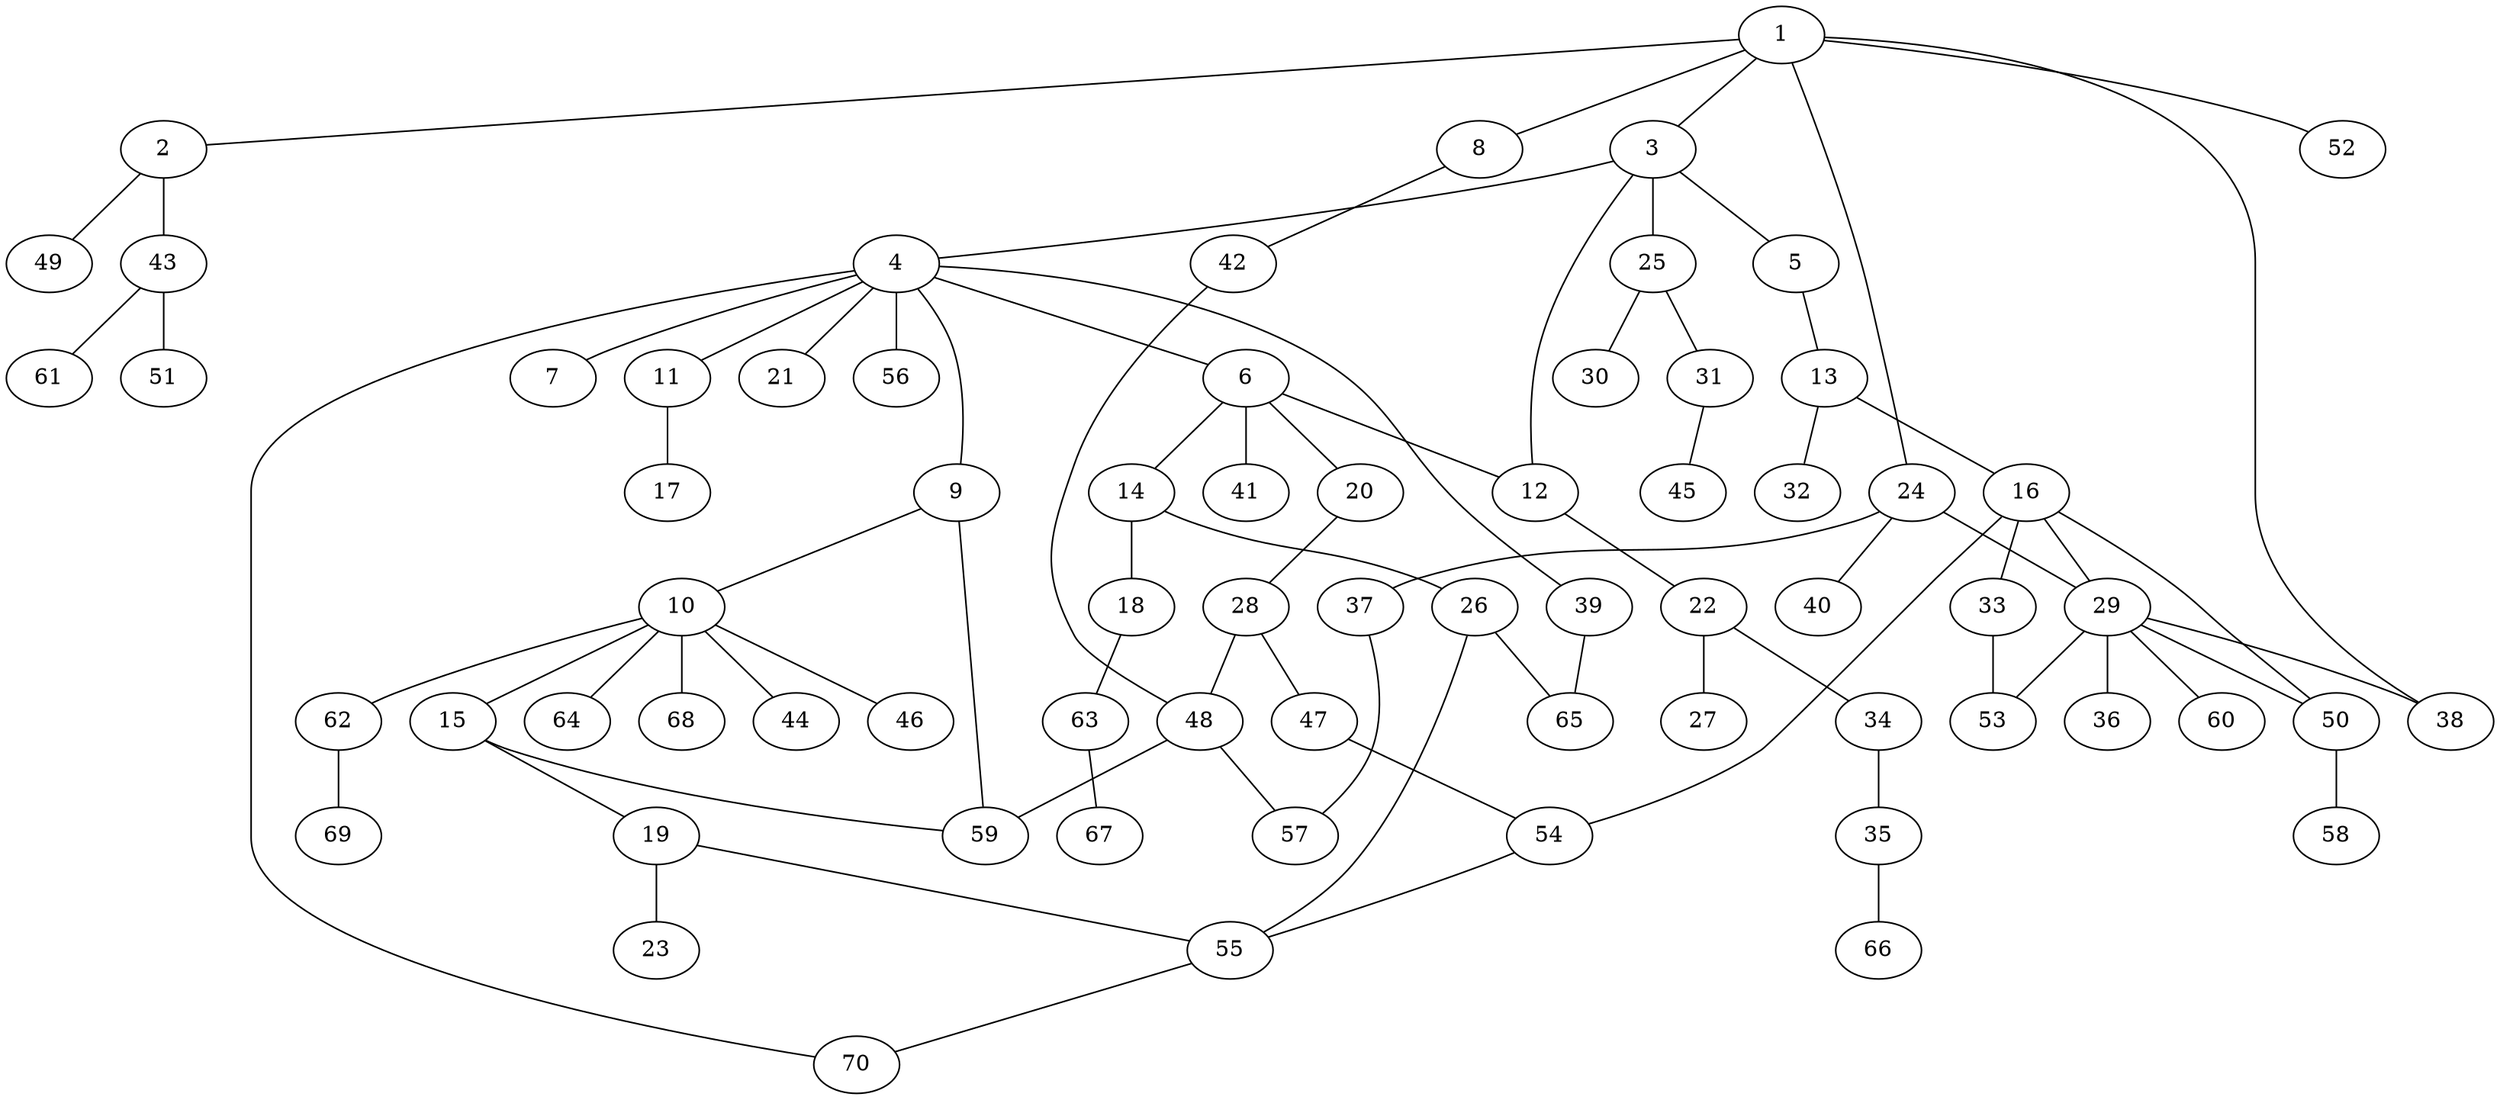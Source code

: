 graph graphname {1--2
1--3
1--8
1--24
1--38
1--52
2--43
2--49
3--4
3--5
3--12
3--25
4--6
4--7
4--9
4--11
4--21
4--39
4--56
4--70
5--13
6--12
6--14
6--20
6--41
8--42
9--10
9--59
10--15
10--44
10--46
10--62
10--64
10--68
11--17
12--22
13--16
13--32
14--18
14--26
15--19
15--59
16--29
16--33
16--50
16--54
18--63
19--23
19--55
20--28
22--27
22--34
24--29
24--37
24--40
25--30
25--31
26--55
26--65
28--47
28--48
29--36
29--38
29--50
29--53
29--60
31--45
33--53
34--35
35--66
37--57
39--65
42--48
43--51
43--61
47--54
48--57
48--59
50--58
54--55
55--70
62--69
63--67
}
